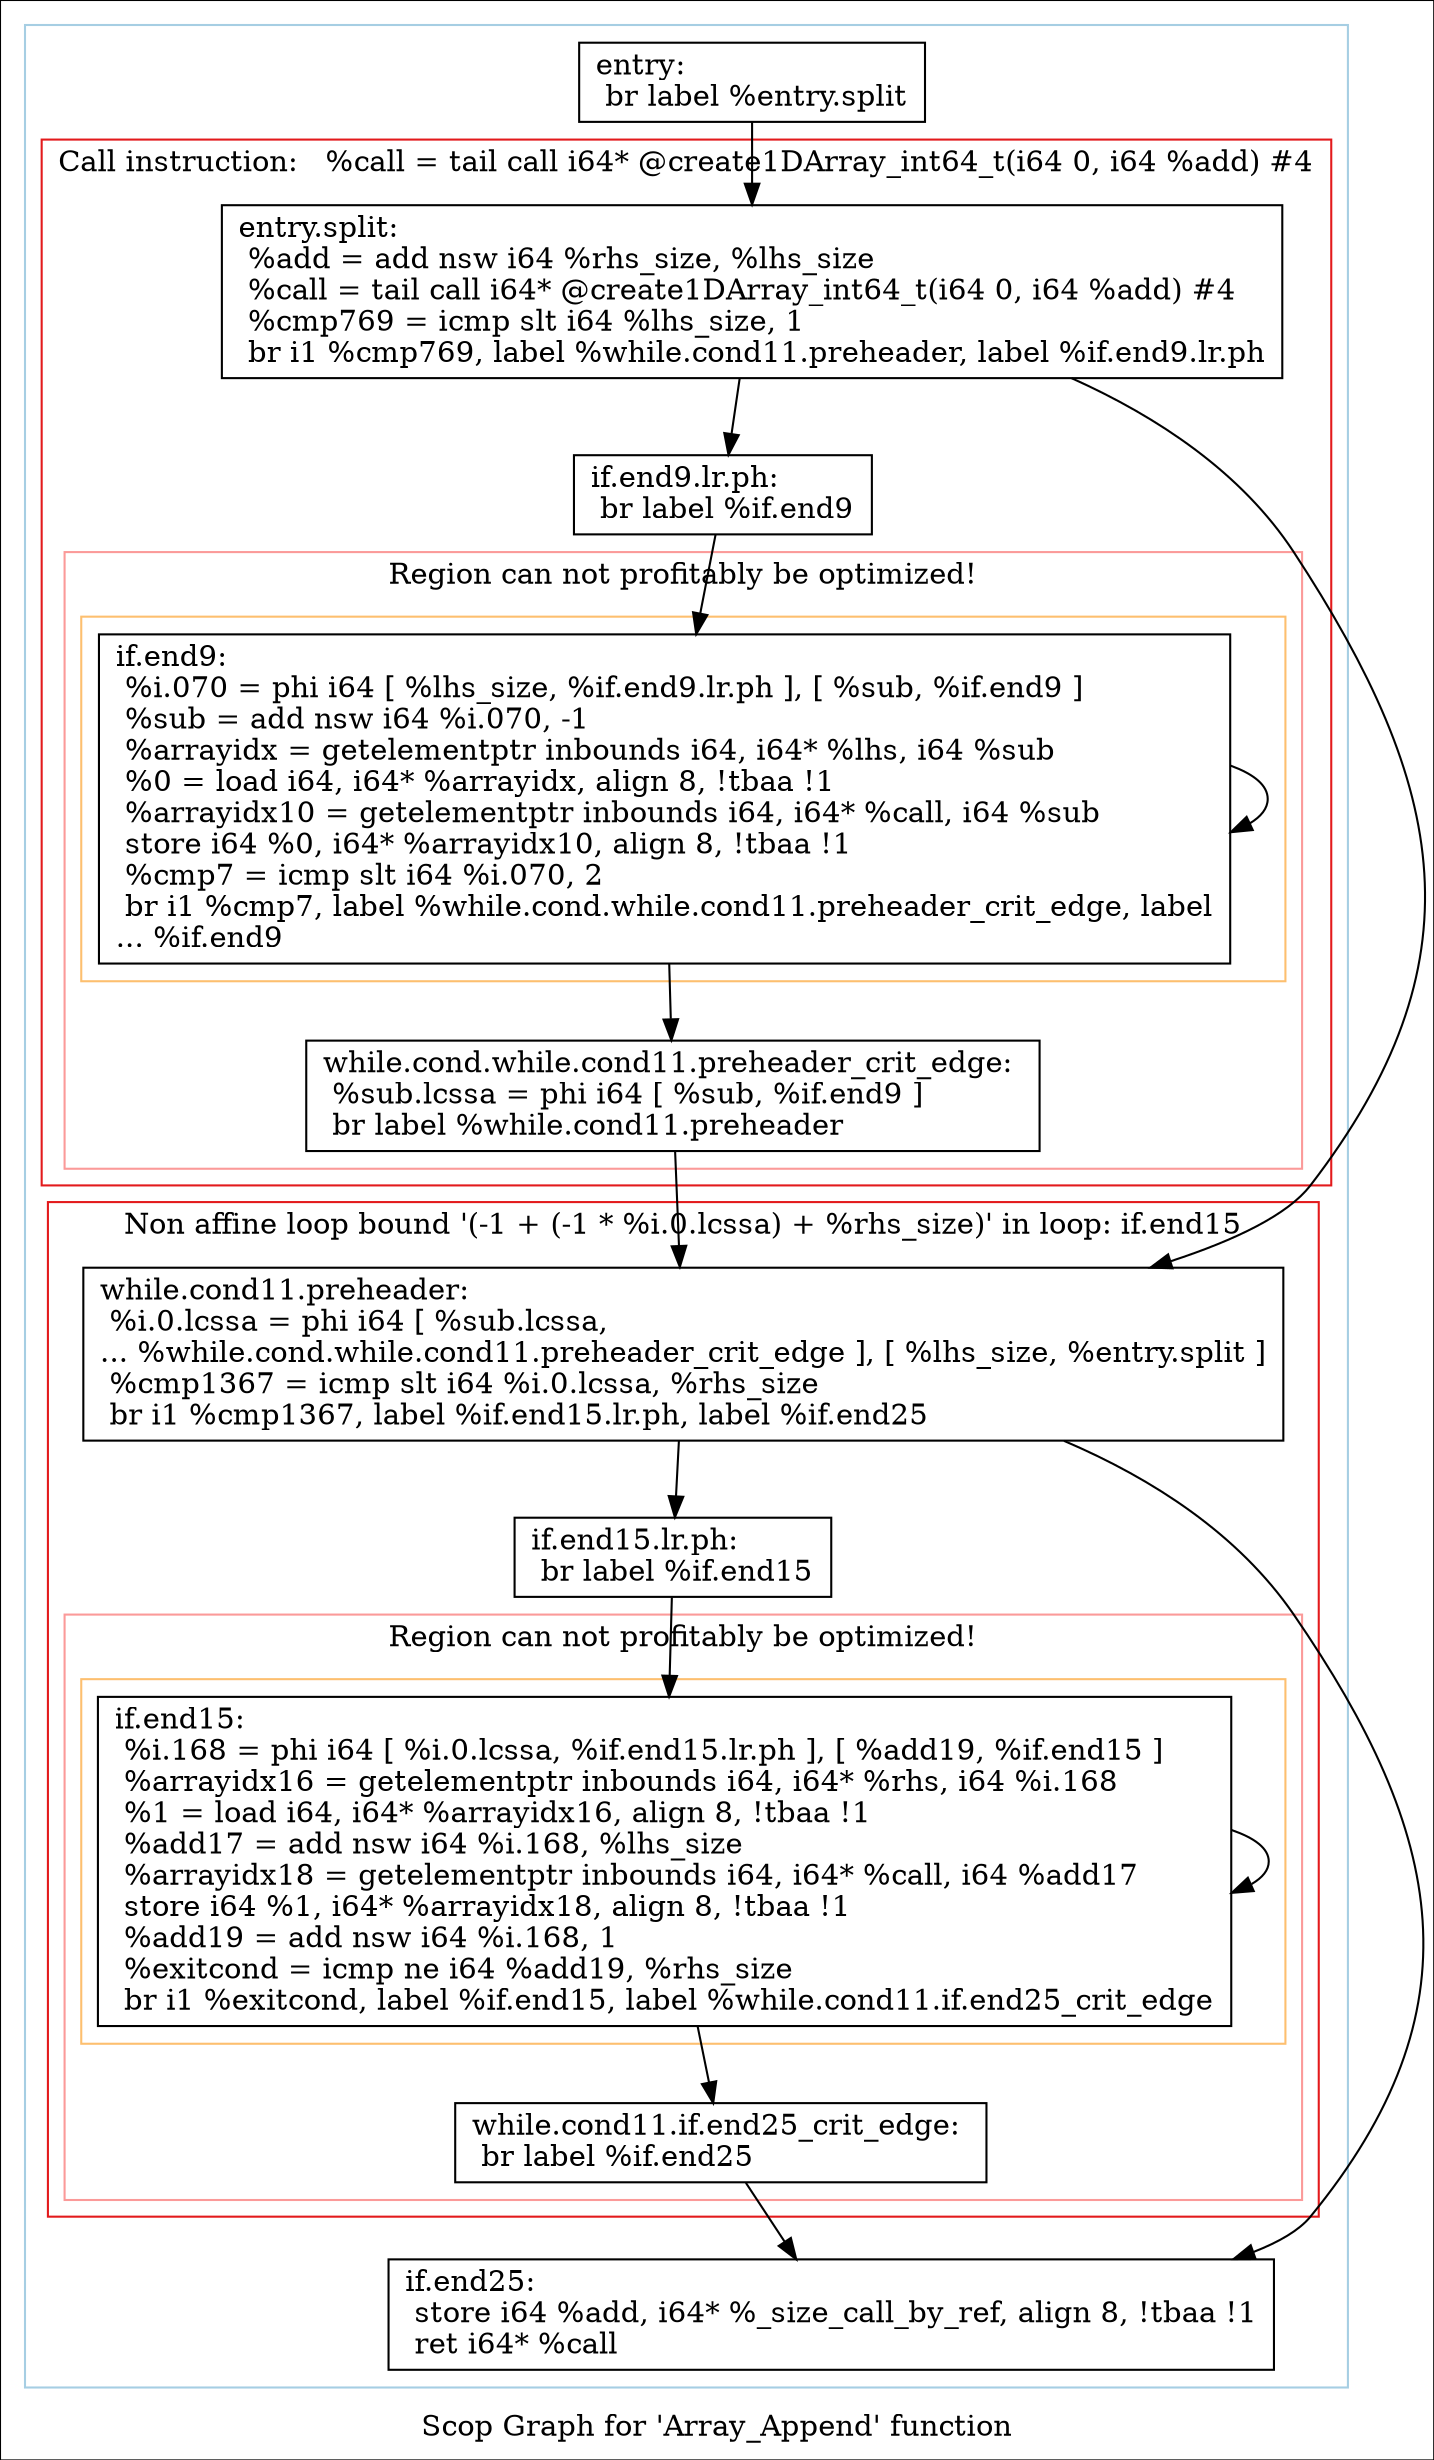 digraph "Scop Graph for 'Array_Append' function" {
	label="Scop Graph for 'Array_Append' function";

	Node0xd5d36d0 [shape=record,label="{entry:\l  br label %entry.split\l}"];
	Node0xd5d36d0 -> Node0xd5c6f90;
	Node0xd5c6f90 [shape=record,label="{entry.split:                                      \l  %add = add nsw i64 %rhs_size, %lhs_size\l  %call = tail call i64* @create1DArray_int64_t(i64 0, i64 %add) #4\l  %cmp769 = icmp slt i64 %lhs_size, 1\l  br i1 %cmp769, label %while.cond11.preheader, label %if.end9.lr.ph\l}"];
	Node0xd5c6f90 -> Node0xd5c6e20;
	Node0xd5c6f90 -> Node0xd5d3830;
	Node0xd5c6e20 [shape=record,label="{while.cond11.preheader:                           \l  %i.0.lcssa = phi i64 [ %sub.lcssa,\l... %while.cond.while.cond11.preheader_crit_edge ], [ %lhs_size, %entry.split ]\l  %cmp1367 = icmp slt i64 %i.0.lcssa, %rhs_size\l  br i1 %cmp1367, label %if.end15.lr.ph, label %if.end25\l}"];
	Node0xd5c6e20 -> Node0xd5bcd70;
	Node0xd5c6e20 -> Node0xd5c7fb0;
	Node0xd5bcd70 [shape=record,label="{if.end15.lr.ph:                                   \l  br label %if.end15\l}"];
	Node0xd5bcd70 -> Node0xd5c8010;
	Node0xd5c8010 [shape=record,label="{if.end15:                                         \l  %i.168 = phi i64 [ %i.0.lcssa, %if.end15.lr.ph ], [ %add19, %if.end15 ]\l  %arrayidx16 = getelementptr inbounds i64, i64* %rhs, i64 %i.168\l  %1 = load i64, i64* %arrayidx16, align 8, !tbaa !1\l  %add17 = add nsw i64 %i.168, %lhs_size\l  %arrayidx18 = getelementptr inbounds i64, i64* %call, i64 %add17\l  store i64 %1, i64* %arrayidx18, align 8, !tbaa !1\l  %add19 = add nsw i64 %i.168, 1\l  %exitcond = icmp ne i64 %add19, %rhs_size\l  br i1 %exitcond, label %if.end15, label %while.cond11.if.end25_crit_edge\l}"];
	Node0xd5c8010 -> Node0xd5c8010[constraint=false];
	Node0xd5c8010 -> Node0xd5d3730;
	Node0xd5d3730 [shape=record,label="{while.cond11.if.end25_crit_edge:                  \l  br label %if.end25\l}"];
	Node0xd5d3730 -> Node0xd5c7fb0;
	Node0xd5c7fb0 [shape=record,label="{if.end25:                                         \l  store i64 %add, i64* %_size_call_by_ref, align 8, !tbaa !1\l  ret i64* %call\l}"];
	Node0xd5d3830 [shape=record,label="{if.end9.lr.ph:                                    \l  br label %if.end9\l}"];
	Node0xd5d3830 -> Node0xd5c8160;
	Node0xd5c8160 [shape=record,label="{if.end9:                                          \l  %i.070 = phi i64 [ %lhs_size, %if.end9.lr.ph ], [ %sub, %if.end9 ]\l  %sub = add nsw i64 %i.070, -1\l  %arrayidx = getelementptr inbounds i64, i64* %lhs, i64 %sub\l  %0 = load i64, i64* %arrayidx, align 8, !tbaa !1\l  %arrayidx10 = getelementptr inbounds i64, i64* %call, i64 %sub\l  store i64 %0, i64* %arrayidx10, align 8, !tbaa !1\l  %cmp7 = icmp slt i64 %i.070, 2\l  br i1 %cmp7, label %while.cond.while.cond11.preheader_crit_edge, label\l... %if.end9\l}"];
	Node0xd5c8160 -> Node0xd5c8180;
	Node0xd5c8160 -> Node0xd5c8160[constraint=false];
	Node0xd5c8180 [shape=record,label="{while.cond.while.cond11.preheader_crit_edge:      \l  %sub.lcssa = phi i64 [ %sub, %if.end9 ]\l  br label %while.cond11.preheader\l}"];
	Node0xd5c8180 -> Node0xd5c6e20;
	colorscheme = "paired12"
        subgraph cluster_0xd664e30 {
          label = "";
          style = solid;
          color = 1
          subgraph cluster_0xd5c02c0 {
            label = "Call instruction:   %call = tail call i64* @create1DArray_int64_t(i64 0, i64 %add) #4";
            style = solid;
            color = 6
            subgraph cluster_0xd66ae00 {
              label = "Region can not profitably be optimized!";
              style = solid;
              color = 5
              subgraph cluster_0xd5cd450 {
                label = "";
                style = solid;
                color = 7
                Node0xd5c8160;
              }
              Node0xd5c8180;
            }
            Node0xd5c6f90;
            Node0xd5d3830;
          }
          subgraph cluster_0xd5cd3d0 {
            label = "Non affine loop bound '(-1 + (-1 * %i.0.lcssa) + %rhs_size)' in loop: if.end15";
            style = solid;
            color = 6
            subgraph cluster_0xd5c9000 {
              label = "Region can not profitably be optimized!";
              style = solid;
              color = 5
              subgraph cluster_0xd5ca880 {
                label = "";
                style = solid;
                color = 7
                Node0xd5c8010;
              }
              Node0xd5d3730;
            }
            Node0xd5c6e20;
            Node0xd5bcd70;
          }
          Node0xd5d36d0;
          Node0xd5c7fb0;
        }
}
